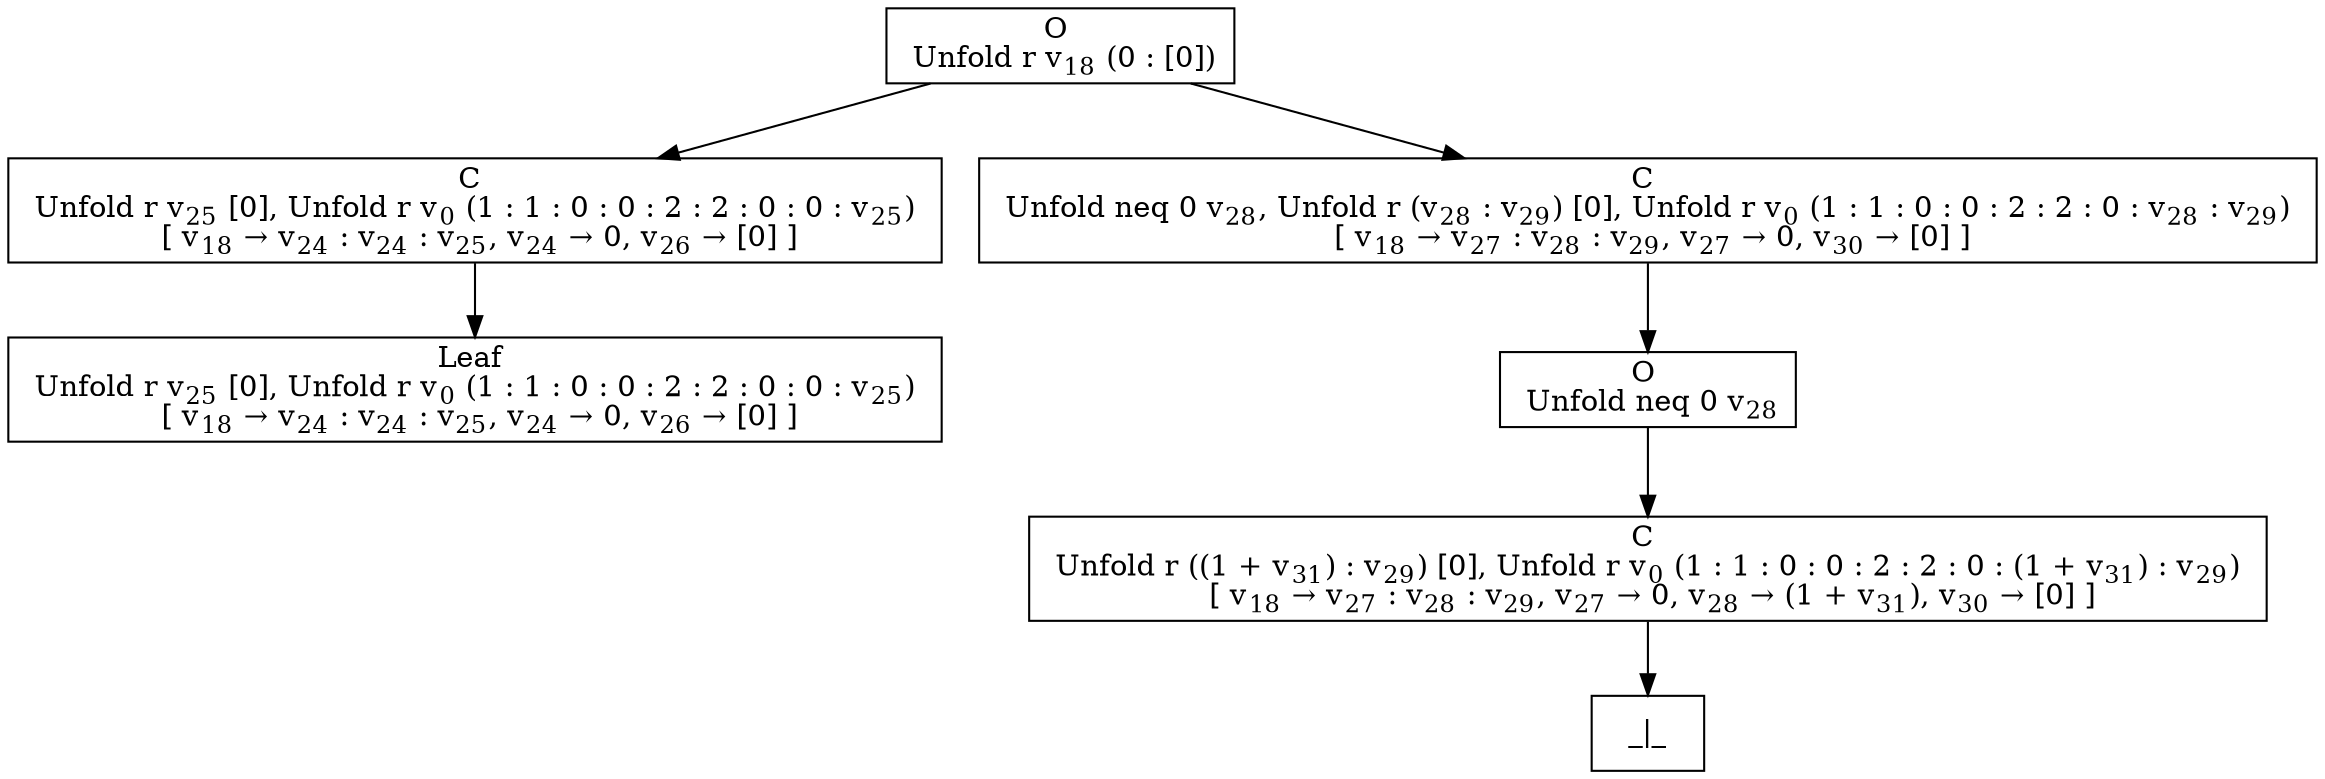 digraph {
    graph [rankdir=TB
          ,bgcolor=transparent];
    node [shape=box
         ,fillcolor=white
         ,style=filled];
    0 [label=<O <BR/> Unfold r v<SUB>18</SUB> (0 : [0])>];
    1 [label=<C <BR/> Unfold r v<SUB>25</SUB> [0], Unfold r v<SUB>0</SUB> (1 : 1 : 0 : 0 : 2 : 2 : 0 : 0 : v<SUB>25</SUB>) <BR/>  [ v<SUB>18</SUB> &rarr; v<SUB>24</SUB> : v<SUB>24</SUB> : v<SUB>25</SUB>, v<SUB>24</SUB> &rarr; 0, v<SUB>26</SUB> &rarr; [0] ] >];
    2 [label=<C <BR/> Unfold neq 0 v<SUB>28</SUB>, Unfold r (v<SUB>28</SUB> : v<SUB>29</SUB>) [0], Unfold r v<SUB>0</SUB> (1 : 1 : 0 : 0 : 2 : 2 : 0 : v<SUB>28</SUB> : v<SUB>29</SUB>) <BR/>  [ v<SUB>18</SUB> &rarr; v<SUB>27</SUB> : v<SUB>28</SUB> : v<SUB>29</SUB>, v<SUB>27</SUB> &rarr; 0, v<SUB>30</SUB> &rarr; [0] ] >];
    3 [label=<Leaf <BR/> Unfold r v<SUB>25</SUB> [0], Unfold r v<SUB>0</SUB> (1 : 1 : 0 : 0 : 2 : 2 : 0 : 0 : v<SUB>25</SUB>) <BR/>  [ v<SUB>18</SUB> &rarr; v<SUB>24</SUB> : v<SUB>24</SUB> : v<SUB>25</SUB>, v<SUB>24</SUB> &rarr; 0, v<SUB>26</SUB> &rarr; [0] ] >];
    4 [label=<O <BR/> Unfold neq 0 v<SUB>28</SUB>>];
    5 [label=<C <BR/> Unfold r ((1 + v<SUB>31</SUB>) : v<SUB>29</SUB>) [0], Unfold r v<SUB>0</SUB> (1 : 1 : 0 : 0 : 2 : 2 : 0 : (1 + v<SUB>31</SUB>) : v<SUB>29</SUB>) <BR/>  [ v<SUB>18</SUB> &rarr; v<SUB>27</SUB> : v<SUB>28</SUB> : v<SUB>29</SUB>, v<SUB>27</SUB> &rarr; 0, v<SUB>28</SUB> &rarr; (1 + v<SUB>31</SUB>), v<SUB>30</SUB> &rarr; [0] ] >];
    6 [label=<_|_>];
    0 -> 1 [label=""];
    0 -> 2 [label=""];
    1 -> 3 [label=""];
    2 -> 4 [label=""];
    4 -> 5 [label=""];
    5 -> 6 [label=""];
}